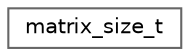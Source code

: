 digraph "Graphical Class Hierarchy"
{
 // LATEX_PDF_SIZE
  bgcolor="transparent";
  edge [fontname=Helvetica,fontsize=10,labelfontname=Helvetica,labelfontsize=10];
  node [fontname=Helvetica,fontsize=10,shape=box,height=0.2,width=0.4];
  rankdir="LR";
  Node0 [id="Node000000",label="matrix_size_t",height=0.2,width=0.4,color="grey40", fillcolor="white", style="filled",URL="$structmatrix__size__t.html",tooltip=" "];
}
